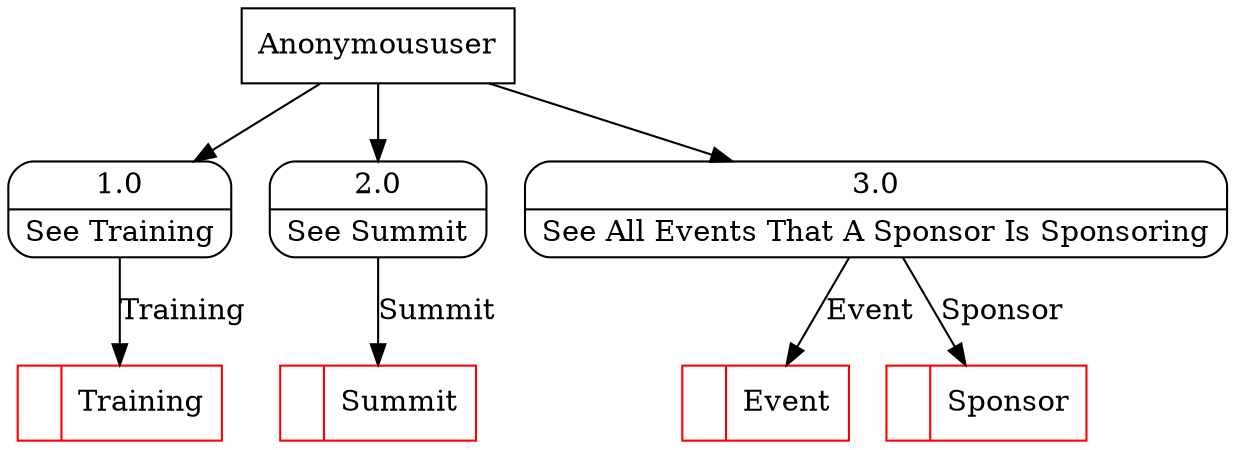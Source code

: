 digraph dfd2{ 
node[shape=record]
200 [label="<f0>  |<f1> Summit " color=red];
201 [label="<f0>  |<f1> Event " color=red];
202 [label="<f0>  |<f1> Training " color=red];
203 [label="<f0>  |<f1> Sponsor " color=red];
204 [label="Anonymoususer" shape=box];
205 [label="{<f0> 1.0|<f1> See Training }" shape=Mrecord];
206 [label="{<f0> 2.0|<f1> See Summit }" shape=Mrecord];
207 [label="{<f0> 3.0|<f1> See All Events That A Sponsor Is Sponsoring }" shape=Mrecord];
204 -> 205
204 -> 206
204 -> 207
205 -> 202 [label="Training"]
206 -> 200 [label="Summit"]
207 -> 201 [label="Event"]
207 -> 203 [label="Sponsor"]
}